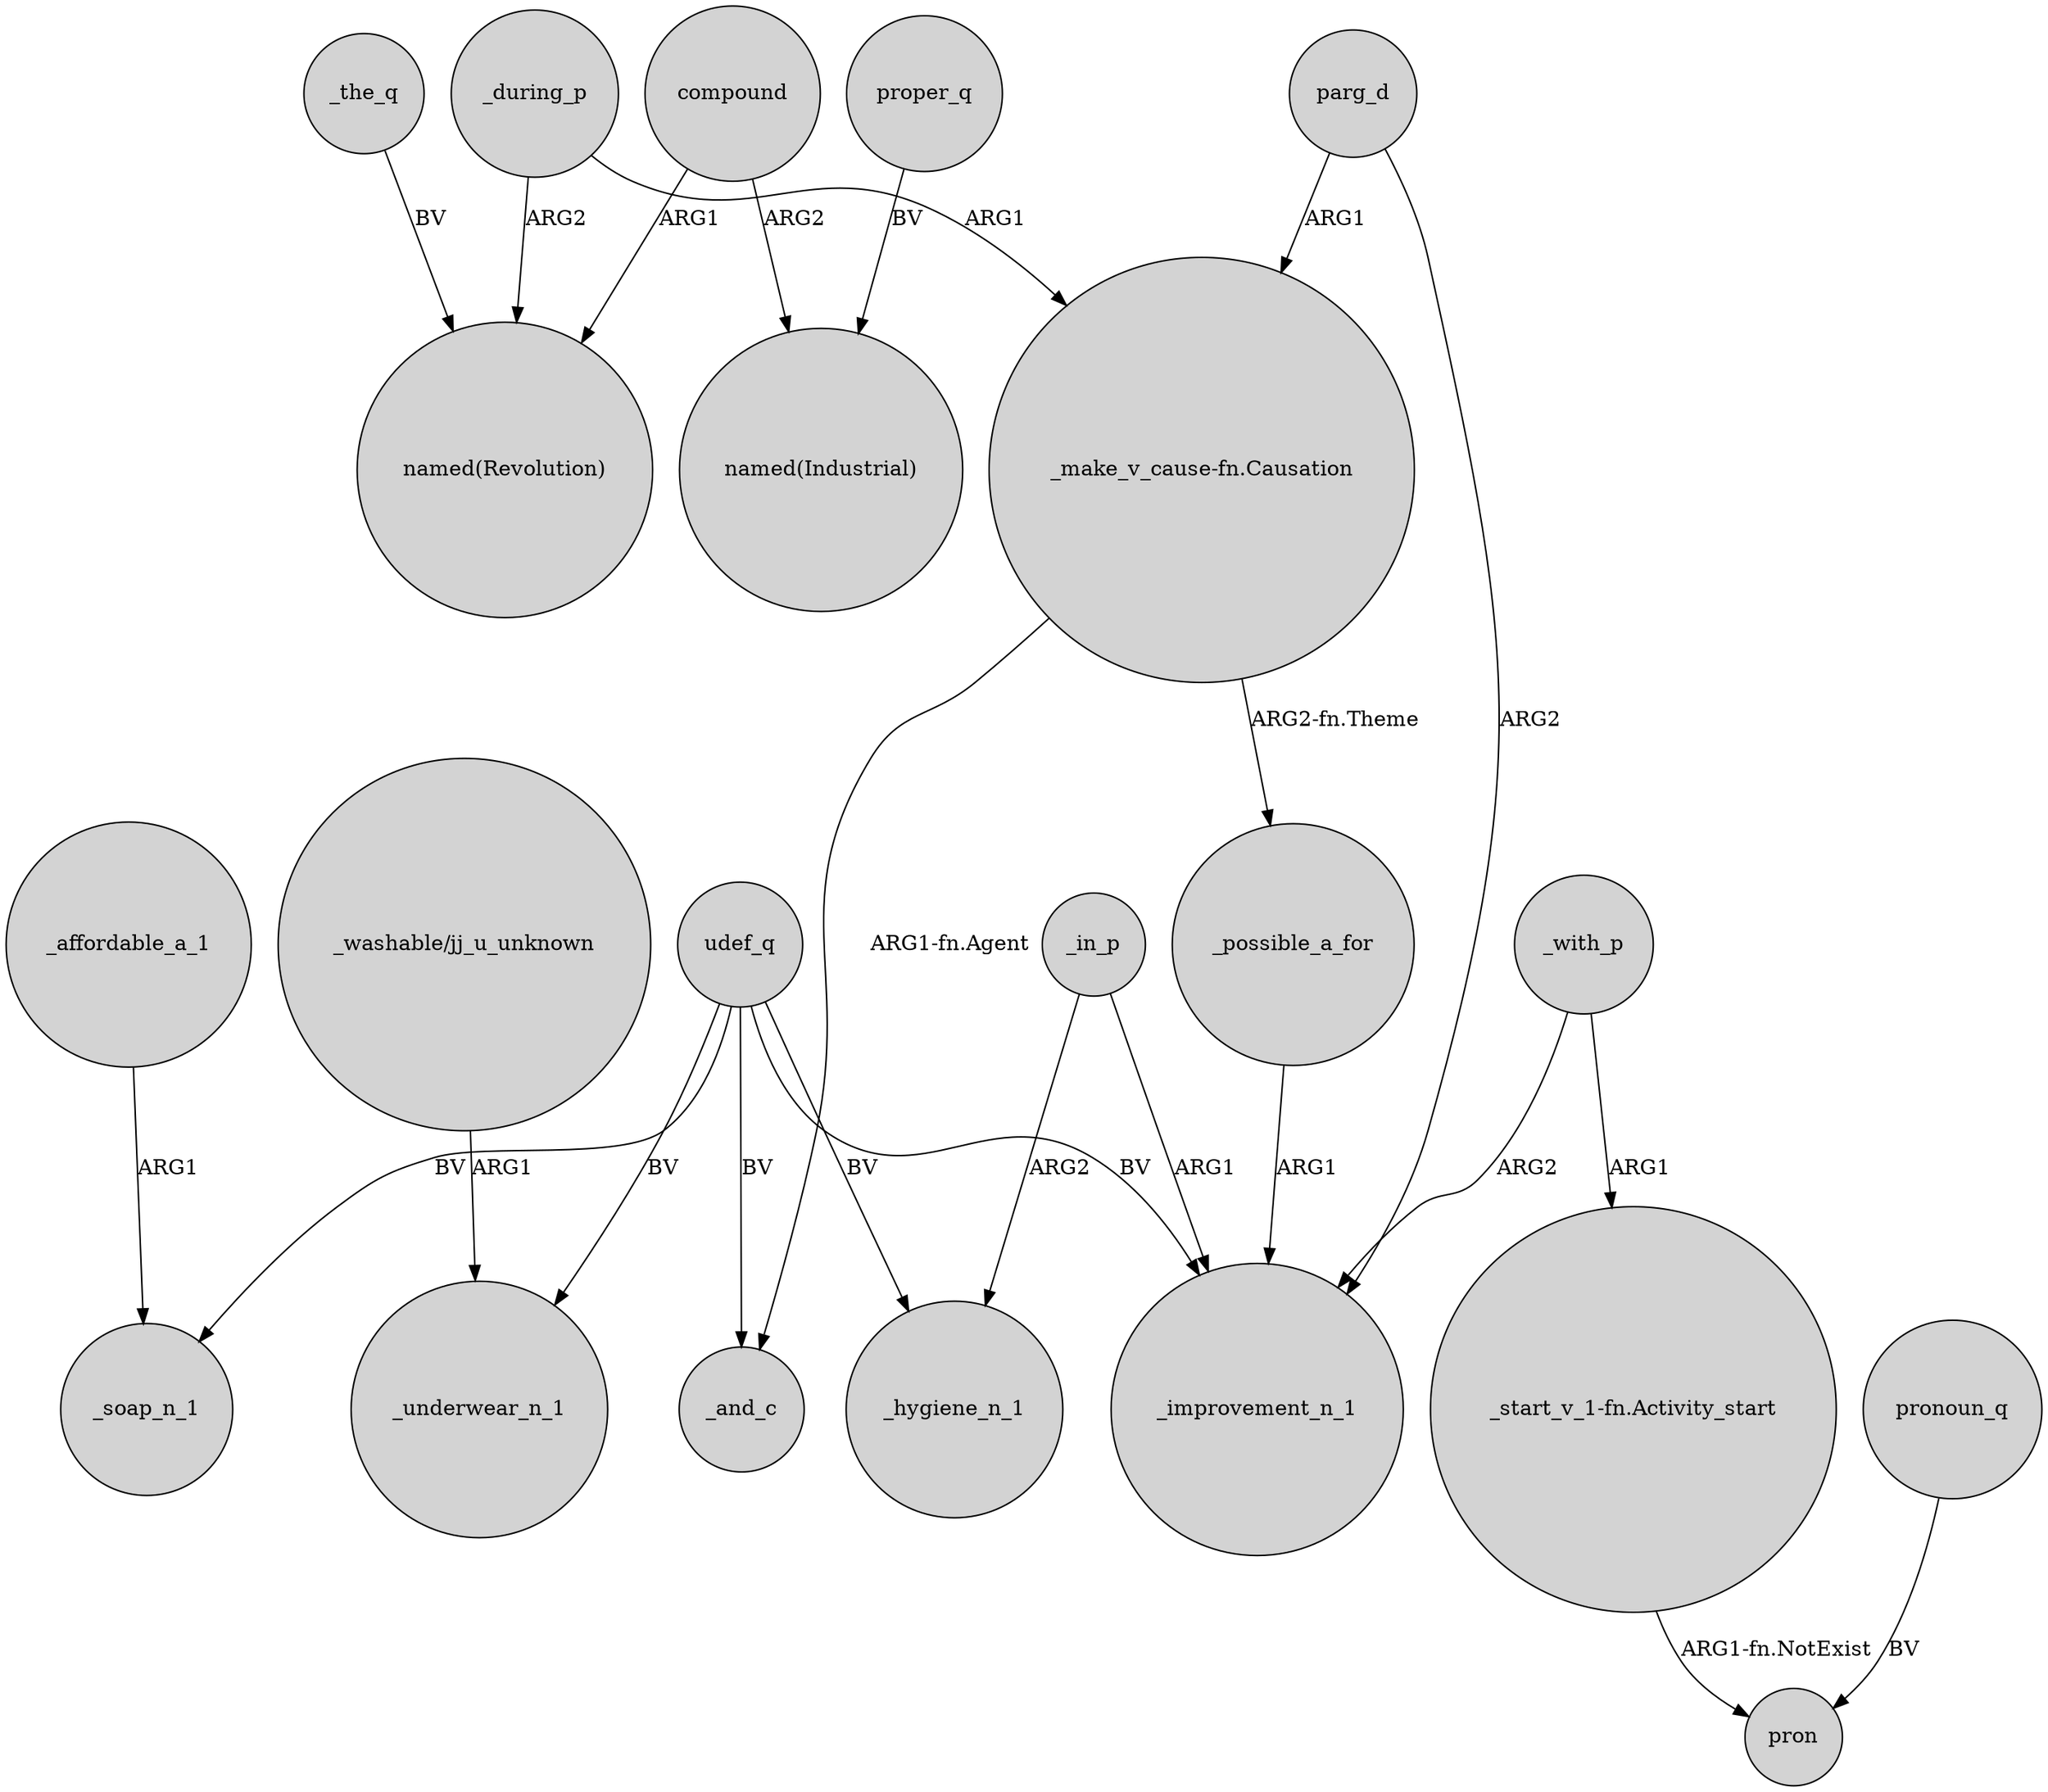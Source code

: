 digraph {
	node [shape=circle style=filled]
	_during_p -> "named(Revolution)" [label=ARG2]
	"_start_v_1-fn.Activity_start" -> pron [label="ARG1-fn.NotExist"]
	parg_d -> _improvement_n_1 [label=ARG2]
	_the_q -> "named(Revolution)" [label=BV]
	_affordable_a_1 -> _soap_n_1 [label=ARG1]
	_possible_a_for -> _improvement_n_1 [label=ARG1]
	compound -> "named(Revolution)" [label=ARG1]
	parg_d -> "_make_v_cause-fn.Causation" [label=ARG1]
	_during_p -> "_make_v_cause-fn.Causation" [label=ARG1]
	udef_q -> _hygiene_n_1 [label=BV]
	"_make_v_cause-fn.Causation" -> _possible_a_for [label="ARG2-fn.Theme"]
	udef_q -> _soap_n_1 [label=BV]
	pronoun_q -> pron [label=BV]
	compound -> "named(Industrial)" [label=ARG2]
	proper_q -> "named(Industrial)" [label=BV]
	_with_p -> _improvement_n_1 [label=ARG2]
	_in_p -> _improvement_n_1 [label=ARG1]
	_in_p -> _hygiene_n_1 [label=ARG2]
	udef_q -> _improvement_n_1 [label=BV]
	udef_q -> _and_c [label=BV]
	udef_q -> _underwear_n_1 [label=BV]
	_with_p -> "_start_v_1-fn.Activity_start" [label=ARG1]
	"_washable/jj_u_unknown" -> _underwear_n_1 [label=ARG1]
	"_make_v_cause-fn.Causation" -> _and_c [label="ARG1-fn.Agent"]
}
